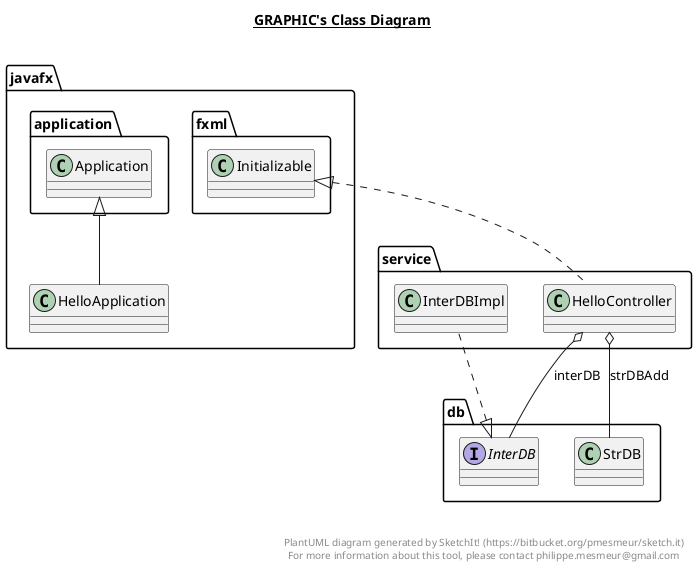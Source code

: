 @startuml

title __GRAPHIC's Class Diagram__\n


    namespace db {
      interface db.InterDB {
      }
    }

  


    namespace db {
      class db.StrDB {
      }
    }

  


    namespace javafx {
      class javafx.HelloApplication {
      }
    }

  


    namespace service {
      class service.HelloController {
      }
    }

  


    namespace service {
      class service.InterDBImpl {
      }
    }

  

  javafx.HelloApplication -up-|> javafx.application.Application
  service.HelloController .up.|> javafx.fxml.Initializable
  service.HelloController o-- db.InterDB : interDB
  service.HelloController o-- db.StrDB : strDBAdd
  service.InterDBImpl .up.|> db.InterDB


right footer


PlantUML diagram generated by SketchIt! (https://bitbucket.org/pmesmeur/sketch.it)
For more information about this tool, please contact philippe.mesmeur@gmail.com
endfooter

@enduml
